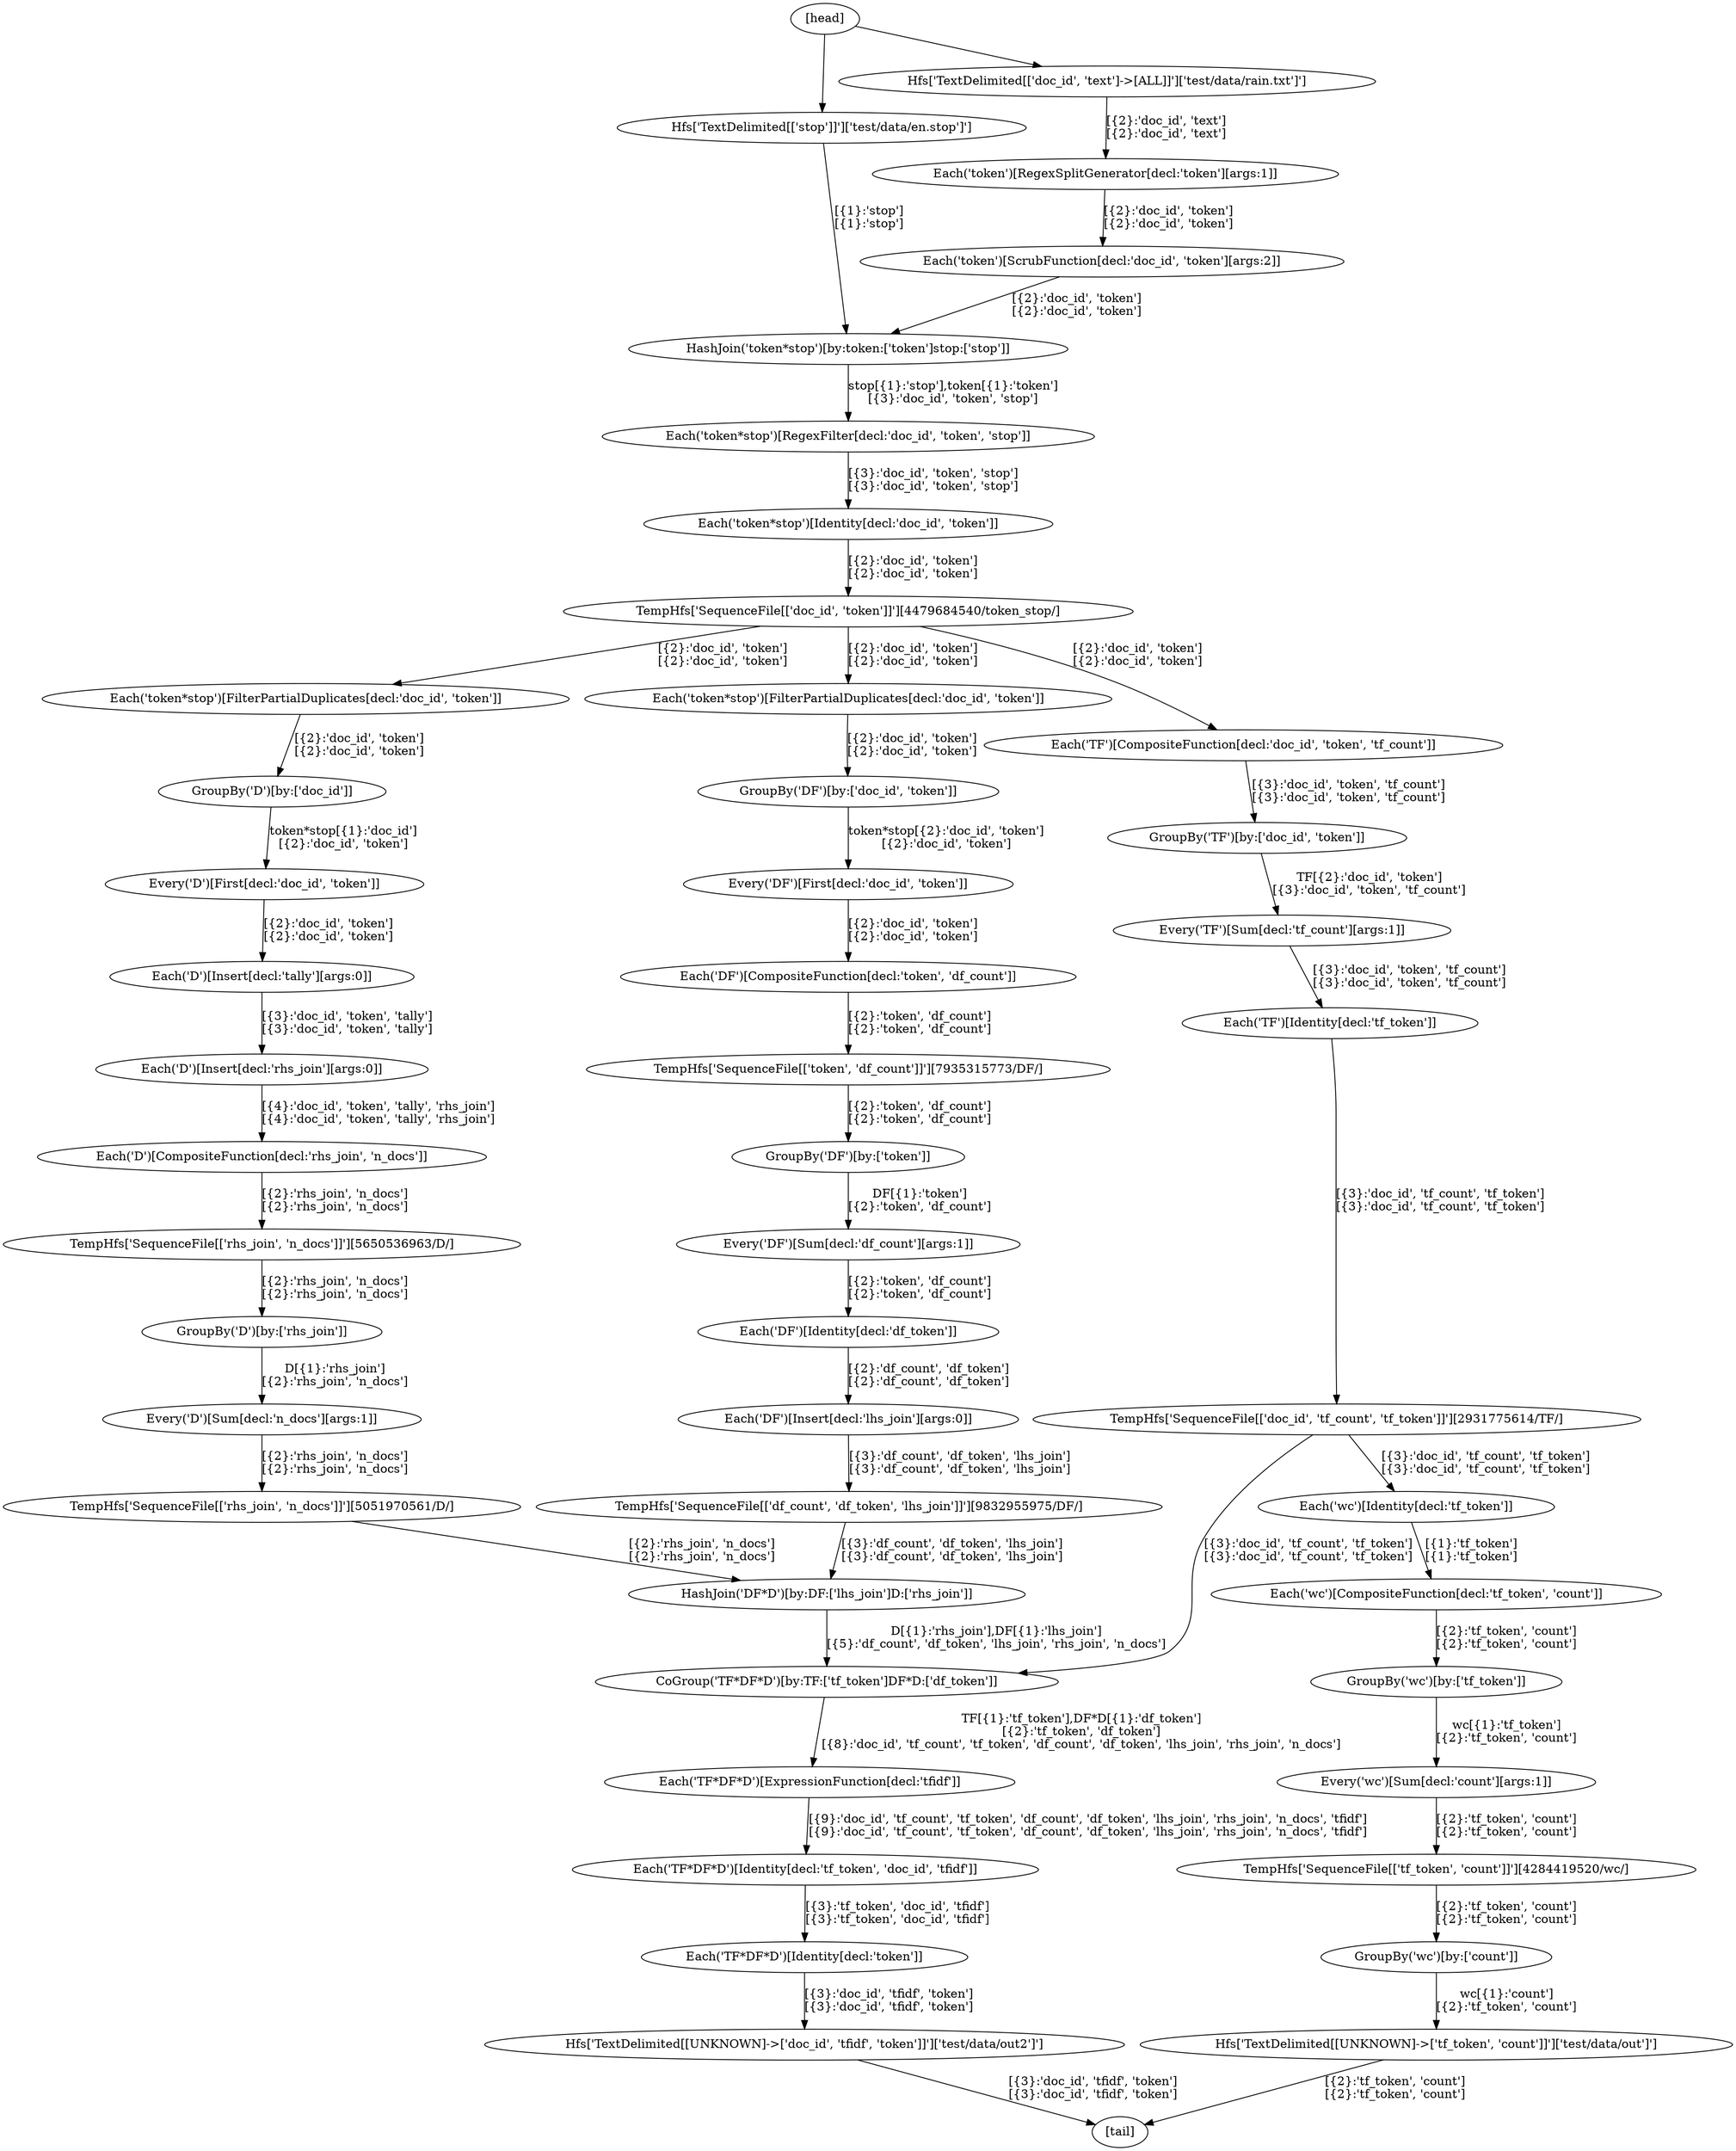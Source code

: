 digraph G {
  1 [label = "Each('TF*DF*D')[Identity[decl:'token']]"];
  2 [label = "Hfs['TextDelimited[[UNKNOWN]->['doc_id', 'tfidf', 'token']]']['test/data/out2']']"];
  3 [label = "Each('TF*DF*D')[Identity[decl:'tf_token', 'doc_id', 'tfidf']]"];
  4 [label = "Each('TF*DF*D')[ExpressionFunction[decl:'tfidf']]"];
  5 [label = "CoGroup('TF*DF*D')[by:TF:['tf_token']DF*D:['df_token']]"];
  6 [label = "HashJoin('DF*D')[by:DF:['lhs_join']D:['rhs_join']]"];
  7 [label = "Every('D')[Sum[decl:'n_docs'][args:1]]"];
  8 [label = "GroupBy('D')[by:['rhs_join']]"];
  9 [label = "Each('D')[CompositeFunction[decl:'rhs_join', 'n_docs']]"];
  10 [label = "Each('D')[Insert[decl:'rhs_join'][args:0]]"];
  11 [label = "Each('D')[Insert[decl:'tally'][args:0]]"];
  12 [label = "Every('D')[First[decl:'doc_id', 'token']]"];
  13 [label = "GroupBy('D')[by:['doc_id']]"];
  14 [label = "Each('token*stop')[FilterPartialDuplicates[decl:'doc_id', 'token']]"];
  15 [label = "Each('token*stop')[Identity[decl:'doc_id', 'token']]"];
  16 [label = "Each('token*stop')[RegexFilter[decl:'doc_id', 'token', 'stop']]"];
  17 [label = "HashJoin('token*stop')[by:token:['token']stop:['stop']]"];
  18 [label = "Hfs['TextDelimited[['stop']]']['test/data/en.stop']']"];
  19 [label = "Each('token')[ScrubFunction[decl:'doc_id', 'token'][args:2]]"];
  20 [label = "Each('token')[RegexSplitGenerator[decl:'token'][args:1]]"];
  21 [label = "Hfs['TextDelimited[['doc_id', 'text']->[ALL]]']['test/data/rain.txt']']"];
  22 [label = "Each('DF')[Insert[decl:'lhs_join'][args:0]]"];
  23 [label = "Each('DF')[Identity[decl:'df_token']]"];
  24 [label = "Every('DF')[Sum[decl:'df_count'][args:1]]"];
  25 [label = "GroupBy('DF')[by:['token']]"];
  26 [label = "Each('DF')[CompositeFunction[decl:'token', 'df_count']]"];
  27 [label = "Every('DF')[First[decl:'doc_id', 'token']]"];
  28 [label = "GroupBy('DF')[by:['doc_id', 'token']]"];
  29 [label = "Each('token*stop')[FilterPartialDuplicates[decl:'doc_id', 'token']]"];
  30 [label = "Each('TF')[Identity[decl:'tf_token']]"];
  31 [label = "Every('TF')[Sum[decl:'tf_count'][args:1]]"];
  32 [label = "GroupBy('TF')[by:['doc_id', 'token']]"];
  33 [label = "Each('TF')[CompositeFunction[decl:'doc_id', 'token', 'tf_count']]"];
  34 [label = "GroupBy('wc')[by:['count']]"];
  35 [label = "Hfs['TextDelimited[[UNKNOWN]->['tf_token', 'count']]']['test/data/out']']"];
  36 [label = "Every('wc')[Sum[decl:'count'][args:1]]"];
  37 [label = "GroupBy('wc')[by:['tf_token']]"];
  38 [label = "Each('wc')[CompositeFunction[decl:'tf_token', 'count']]"];
  39 [label = "Each('wc')[Identity[decl:'tf_token']]"];
  40 [label = "[head]"];
  41 [label = "[tail]"];
  42 [label = "TempHfs['SequenceFile[['doc_id', 'tf_count', 'tf_token']]'][2931775614/TF/]"];
  43 [label = "TempHfs['SequenceFile[['doc_id', 'token']]'][4479684540/token_stop/]"];
  44 [label = "TempHfs['SequenceFile[['tf_token', 'count']]'][4284419520/wc/]"];
  45 [label = "TempHfs['SequenceFile[['token', 'df_count']]'][7935315773/DF/]"];
  46 [label = "TempHfs['SequenceFile[['df_count', 'df_token', 'lhs_join']]'][9832955975/DF/]"];
  47 [label = "TempHfs['SequenceFile[['rhs_join', 'n_docs']]'][5650536963/D/]"];
  48 [label = "TempHfs['SequenceFile[['rhs_join', 'n_docs']]'][5051970561/D/]"];
  1 -> 2 [label = "[{3}:'doc_id', 'tfidf', 'token']\n[{3}:'doc_id', 'tfidf', 'token']"];
  21 -> 20 [label = "[{2}:'doc_id', 'text']\n[{2}:'doc_id', 'text']"];
  20 -> 19 [label = "[{2}:'doc_id', 'token']\n[{2}:'doc_id', 'token']"];
  19 -> 17 [label = "[{2}:'doc_id', 'token']\n[{2}:'doc_id', 'token']"];
  17 -> 16 [label = "stop[{1}:'stop'],token[{1}:'token']\n[{3}:'doc_id', 'token', 'stop']"];
  16 -> 15 [label = "[{3}:'doc_id', 'token', 'stop']\n[{3}:'doc_id', 'token', 'stop']"];
  14 -> 13 [label = "[{2}:'doc_id', 'token']\n[{2}:'doc_id', 'token']"];
  13 -> 12 [label = "token*stop[{1}:'doc_id']\n[{2}:'doc_id', 'token']"];
  12 -> 11 [label = "[{2}:'doc_id', 'token']\n[{2}:'doc_id', 'token']"];
  11 -> 10 [label = "[{3}:'doc_id', 'token', 'tally']\n[{3}:'doc_id', 'token', 'tally']"];
  10 -> 9 [label = "[{4}:'doc_id', 'token', 'tally', 'rhs_join']\n[{4}:'doc_id', 'token', 'tally', 'rhs_join']"];
  8 -> 7 [label = "D[{1}:'rhs_join']\n[{2}:'rhs_join', 'n_docs']"];
  29 -> 28 [label = "[{2}:'doc_id', 'token']\n[{2}:'doc_id', 'token']"];
  28 -> 27 [label = "token*stop[{2}:'doc_id', 'token']\n[{2}:'doc_id', 'token']"];
  27 -> 26 [label = "[{2}:'doc_id', 'token']\n[{2}:'doc_id', 'token']"];
  25 -> 24 [label = "DF[{1}:'token']\n[{2}:'token', 'df_count']"];
  24 -> 23 [label = "[{2}:'token', 'df_count']\n[{2}:'token', 'df_count']"];
  23 -> 22 [label = "[{2}:'df_count', 'df_token']\n[{2}:'df_count', 'df_token']"];
  6 -> 5 [label = "D[{1}:'rhs_join'],DF[{1}:'lhs_join']\n[{5}:'df_count', 'df_token', 'lhs_join', 'rhs_join', 'n_docs']"];
  33 -> 32 [label = "[{3}:'doc_id', 'token', 'tf_count']\n[{3}:'doc_id', 'token', 'tf_count']"];
  32 -> 31 [label = "TF[{2}:'doc_id', 'token']\n[{3}:'doc_id', 'token', 'tf_count']"];
  31 -> 30 [label = "[{3}:'doc_id', 'token', 'tf_count']\n[{3}:'doc_id', 'token', 'tf_count']"];
  5 -> 4 [label = "TF[{1}:'tf_token'],DF*D[{1}:'df_token']\n[{2}:'tf_token', 'df_token']\n[{8}:'doc_id', 'tf_count', 'tf_token', 'df_count', 'df_token', 'lhs_join', 'rhs_join', 'n_docs']"];
  4 -> 3 [label = "[{9}:'doc_id', 'tf_count', 'tf_token', 'df_count', 'df_token', 'lhs_join', 'rhs_join', 'n_docs', 'tfidf']\n[{9}:'doc_id', 'tf_count', 'tf_token', 'df_count', 'df_token', 'lhs_join', 'rhs_join', 'n_docs', 'tfidf']"];
  3 -> 1 [label = "[{3}:'tf_token', 'doc_id', 'tfidf']\n[{3}:'tf_token', 'doc_id', 'tfidf']"];
  34 -> 35 [label = "wc[{1}:'count']\n[{2}:'tf_token', 'count']"];
  39 -> 38 [label = "[{1}:'tf_token']\n[{1}:'tf_token']"];
  38 -> 37 [label = "[{2}:'tf_token', 'count']\n[{2}:'tf_token', 'count']"];
  37 -> 36 [label = "wc[{1}:'tf_token']\n[{2}:'tf_token', 'count']"];
  40 -> 18 [label = ""];
  40 -> 21 [label = ""];
  2 -> 41 [label = "[{3}:'doc_id', 'tfidf', 'token']\n[{3}:'doc_id', 'tfidf', 'token']"];
  35 -> 41 [label = "[{2}:'tf_token', 'count']\n[{2}:'tf_token', 'count']"];
  30 -> 42 [label = "[{3}:'doc_id', 'tf_count', 'tf_token']\n[{3}:'doc_id', 'tf_count', 'tf_token']"];
  42 -> 5 [label = "[{3}:'doc_id', 'tf_count', 'tf_token']\n[{3}:'doc_id', 'tf_count', 'tf_token']"];
  15 -> 43 [label = "[{2}:'doc_id', 'token']\n[{2}:'doc_id', 'token']"];
  43 -> 14 [label = "[{2}:'doc_id', 'token']\n[{2}:'doc_id', 'token']"];
  43 -> 29 [label = "[{2}:'doc_id', 'token']\n[{2}:'doc_id', 'token']"];
  36 -> 44 [label = "[{2}:'tf_token', 'count']\n[{2}:'tf_token', 'count']"];
  44 -> 34 [label = "[{2}:'tf_token', 'count']\n[{2}:'tf_token', 'count']"];
  26 -> 45 [label = "[{2}:'token', 'df_count']\n[{2}:'token', 'df_count']"];
  45 -> 25 [label = "[{2}:'token', 'df_count']\n[{2}:'token', 'df_count']"];
  22 -> 46 [label = "[{3}:'df_count', 'df_token', 'lhs_join']\n[{3}:'df_count', 'df_token', 'lhs_join']"];
  46 -> 6 [label = "[{3}:'df_count', 'df_token', 'lhs_join']\n[{3}:'df_count', 'df_token', 'lhs_join']"];
  9 -> 47 [label = "[{2}:'rhs_join', 'n_docs']\n[{2}:'rhs_join', 'n_docs']"];
  47 -> 8 [label = "[{2}:'rhs_join', 'n_docs']\n[{2}:'rhs_join', 'n_docs']"];
  7 -> 48 [label = "[{2}:'rhs_join', 'n_docs']\n[{2}:'rhs_join', 'n_docs']"];
  48 -> 6 [label = "[{2}:'rhs_join', 'n_docs']\n[{2}:'rhs_join', 'n_docs']"];
  43 -> 33 [label = "[{2}:'doc_id', 'token']\n[{2}:'doc_id', 'token']"];
  42 -> 39 [label = "[{3}:'doc_id', 'tf_count', 'tf_token']\n[{3}:'doc_id', 'tf_count', 'tf_token']"];
  18 -> 17 [label = "[{1}:'stop']\n[{1}:'stop']"];
}
